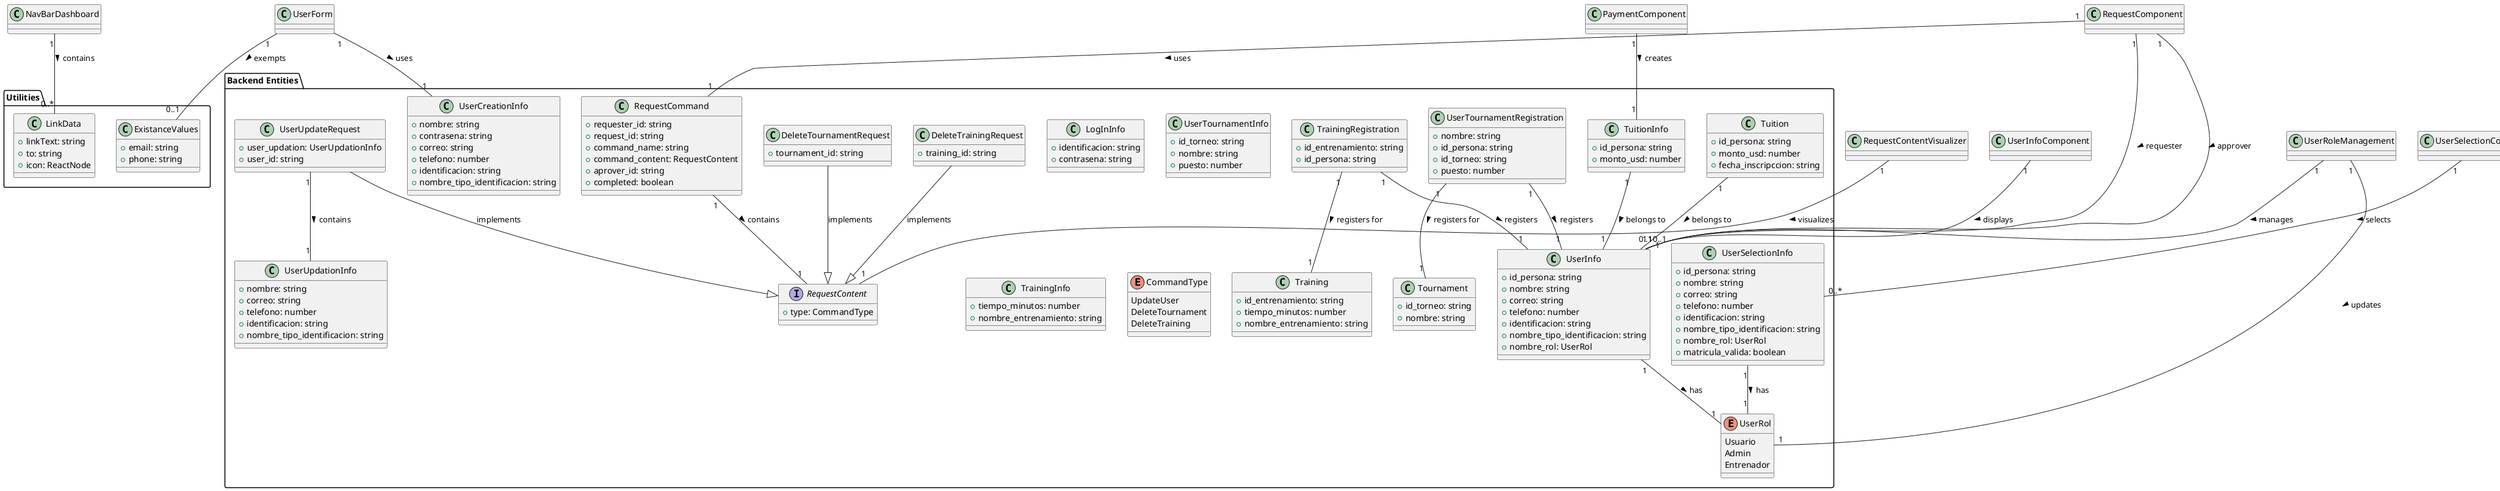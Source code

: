 @startuml
' Define packages to organize the structure
package "Backend Entities" {
  ' Auth-related classes
  class UserCreationInfo {
    +nombre: string
    +contrasena: string
    +correo: string
    +telefono: number
    +identificacion: string
    +nombre_tipo_identificacion: string
  }

  class LogInInfo {
    +identificacion: string
    +contrasena: string
  }

  class UserInfo {
    +id_persona: string
    +nombre: string
    +correo: string
    +telefono: number
    +identificacion: string
    +nombre_tipo_identificacion: string
    +nombre_rol: UserRol
  }

  class UserSelectionInfo {
    +id_persona: string
    +nombre: string
    +correo: string
    +telefono: number
    +identificacion: string
    +nombre_tipo_identificacion: string
    +nombre_rol: UserRol
    +matricula_valida: boolean
  }

  class UserUpdationInfo {
    +nombre: string
    +correo: string
    +telefono: number
    +identificacion: string
    +nombre_tipo_identificacion: string
  }

  enum UserRol {
    Usuario
    Admin
    Entrenador
  }

  ' Tournament-related classes
  class Tournament {
    +id_torneo: string
    +nombre: string
  }

  class UserTournamentInfo {
    +id_torneo: string
    +nombre: string
    +puesto: number
  }

  class UserTournamentRegistration {
    +nombre: string
    +id_persona: string
    +id_torneo: string
    +puesto: number
  }

  ' Training-related classes
  class Training {
    +id_entrenamiento: string
    +tiempo_minutos: number
    +nombre_entrenamiento: string
  }

  class TrainingRegistration {
    +id_entrenamiento: string
    +id_persona: string
  }

  class TrainingInfo {
    +tiempo_minutos: number
    +nombre_entrenamiento: string
  }

  ' Tuition-related classes
  class Tuition {
    +id_persona: string
    +monto_usd: number
    +fecha_inscripccion: string
  }

  class TuitionInfo {
    +id_persona: string
    +monto_usd: number
  }

  ' Request-related classes
  class RequestCommand {
    +requester_id: string
    +request_id: string
    +command_name: string
    +command_content: RequestContent
    +aprover_id: string
    +completed: boolean
  }

  interface RequestContent {
    +type: CommandType
  }

  class UserUpdateRequest {
    +user_updation: UserUpdationInfo
    +user_id: string
  }

  class DeleteTournamentRequest {
    +tournament_id: string
  }

  class DeleteTrainingRequest {
    +training_id: string
  }

  enum CommandType {
    UpdateUser
    DeleteTournament
    DeleteTraining
  }
}

package "Utilities" {
  class LinkData {
    +linkText: string
    +to: string
    +icon: ReactNode
  }

  class ExistanceValues {
    +email: string
    +phone: string
  }
}

' Define relationships for Backend Entities
UserInfo "1" -- "1" UserRol : has >
UserSelectionInfo "1" -- "1" UserRol : has >
RequestCommand "1" -- "1" RequestContent : contains >
UserUpdateRequest "1" -- "1" UserUpdationInfo : contains >
UserTournamentRegistration "1" -- "1" Tournament : registers for >
UserTournamentRegistration "1" -- "1" UserInfo : registers >
TrainingRegistration "1" -- "1" Training : registers for >
TrainingRegistration "1" -- "1" UserInfo : registers >
Tuition "1" -- "1" UserInfo : belongs to >
TuitionInfo "1" -- "1" UserInfo : belongs to >
UserUpdateRequest --|> RequestContent : implements
DeleteTournamentRequest --|> RequestContent : implements
DeleteTrainingRequest --|> RequestContent : implements

' Define relationships for Components
InputComponent "1" -- "0..*" Validator : uses >
UserForm "1" -- "1" UserCreationInfo : uses >
RequestComponent "1" -- "1" RequestCommand : uses >
RequestContentVisualizer "1" -- "1" RequestContent : visualizes >
UserInfoComponent "1" -- "1" UserInfo : displays >
UserRoleManagement "1" -- "1" UserInfo : manages >
UserSelectionComponent "1" -- "0..*" UserSelectionInfo : selects >
NavBarDashboard "1" -- "0..*" LinkData : contains >
UserForm "1" -- "0..1" ExistanceValues : exempts >

' Additional inferred relationships from code usage
PaymentComponent "1" -- "1" TuitionInfo : creates >
RequestComponent "1" -- "0..1" UserInfo : requester >
RequestComponent "1" -- "0..1" UserInfo : approver >
UserRoleManagement "1" -- "1" UserRol : updates >

@enduml